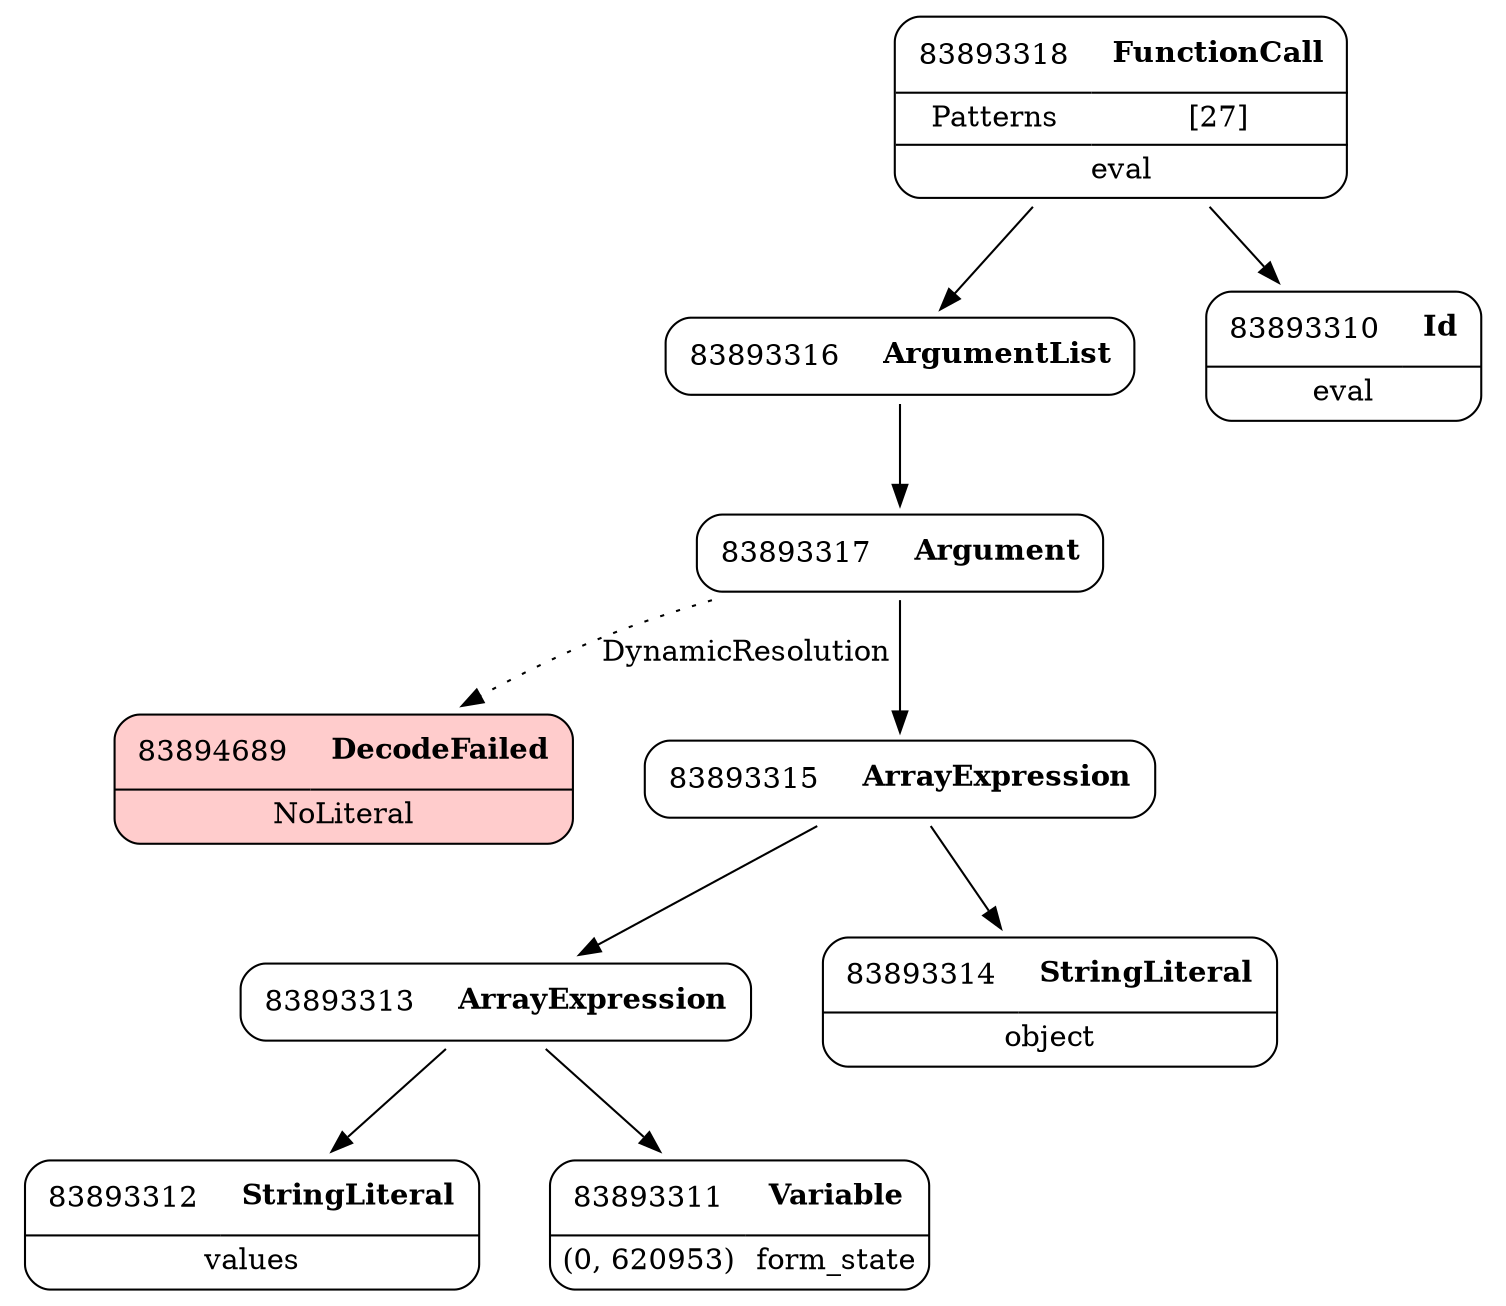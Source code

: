digraph ast {
node [shape=none];
83893312 [label=<<TABLE border='1' cellspacing='0' cellpadding='10' style='rounded' ><TR><TD border='0'>83893312</TD><TD border='0'><B>StringLiteral</B></TD></TR><HR/><TR><TD border='0' cellpadding='5' colspan='2'>values</TD></TR></TABLE>>];
83893313 [label=<<TABLE border='1' cellspacing='0' cellpadding='10' style='rounded' ><TR><TD border='0'>83893313</TD><TD border='0'><B>ArrayExpression</B></TD></TR></TABLE>>];
83893313 -> 83893311 [weight=2];
83893313 -> 83893312 [weight=2];
83894689 [label=<<TABLE border='1' cellspacing='0' cellpadding='10' style='rounded' bgcolor='#FFCCCC' ><TR><TD border='0'>83894689</TD><TD border='0'><B>DecodeFailed</B></TD></TR><HR/><TR><TD border='0' cellpadding='5' colspan='2'>NoLiteral</TD></TR></TABLE>>];
83893314 [label=<<TABLE border='1' cellspacing='0' cellpadding='10' style='rounded' ><TR><TD border='0'>83893314</TD><TD border='0'><B>StringLiteral</B></TD></TR><HR/><TR><TD border='0' cellpadding='5' colspan='2'>object</TD></TR></TABLE>>];
83893315 [label=<<TABLE border='1' cellspacing='0' cellpadding='10' style='rounded' ><TR><TD border='0'>83893315</TD><TD border='0'><B>ArrayExpression</B></TD></TR></TABLE>>];
83893315 -> 83893313 [weight=2];
83893315 -> 83893314 [weight=2];
83893316 [label=<<TABLE border='1' cellspacing='0' cellpadding='10' style='rounded' ><TR><TD border='0'>83893316</TD><TD border='0'><B>ArgumentList</B></TD></TR></TABLE>>];
83893316 -> 83893317 [weight=2];
83893317 [label=<<TABLE border='1' cellspacing='0' cellpadding='10' style='rounded' ><TR><TD border='0'>83893317</TD><TD border='0'><B>Argument</B></TD></TR></TABLE>>];
83893317 -> 83893315 [weight=2];
83893317 -> 83894689 [style=dotted,label=DynamicResolution];
83893318 [label=<<TABLE border='1' cellspacing='0' cellpadding='10' style='rounded' ><TR><TD border='0'>83893318</TD><TD border='0'><B>FunctionCall</B></TD></TR><HR/><TR><TD border='0' cellpadding='5'>Patterns</TD><TD border='0' cellpadding='5'>[27]</TD></TR><HR/><TR><TD border='0' cellpadding='5' colspan='2'>eval</TD></TR></TABLE>>];
83893318 -> 83893310 [weight=2];
83893318 -> 83893316 [weight=2];
83893310 [label=<<TABLE border='1' cellspacing='0' cellpadding='10' style='rounded' ><TR><TD border='0'>83893310</TD><TD border='0'><B>Id</B></TD></TR><HR/><TR><TD border='0' cellpadding='5' colspan='2'>eval</TD></TR></TABLE>>];
83893311 [label=<<TABLE border='1' cellspacing='0' cellpadding='10' style='rounded' ><TR><TD border='0'>83893311</TD><TD border='0'><B>Variable</B></TD></TR><HR/><TR><TD border='0' cellpadding='5'>(0, 620953)</TD><TD border='0' cellpadding='5'>form_state</TD></TR></TABLE>>];
}
